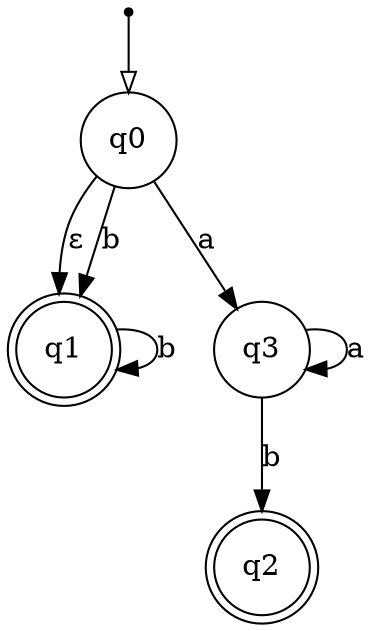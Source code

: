 digraph {
  node [shape=point]; __start;
  node [shape = circle]; q0;
  node [shape = doublecircle]; q1;
  node [shape = doublecircle]; q2;
  node [shape = circle]; q3;

  __start -> q0 [arrowhead = empty];
  q0 -> q1 [label = "ε"];
  q0 -> q3 [label = "a"];
  q0 -> q1 [label = "b"];
  q1 -> q1 [label = "b"];
  q3 -> q3 [label = "a"];
  q3 -> q2 [label = "b"];
}